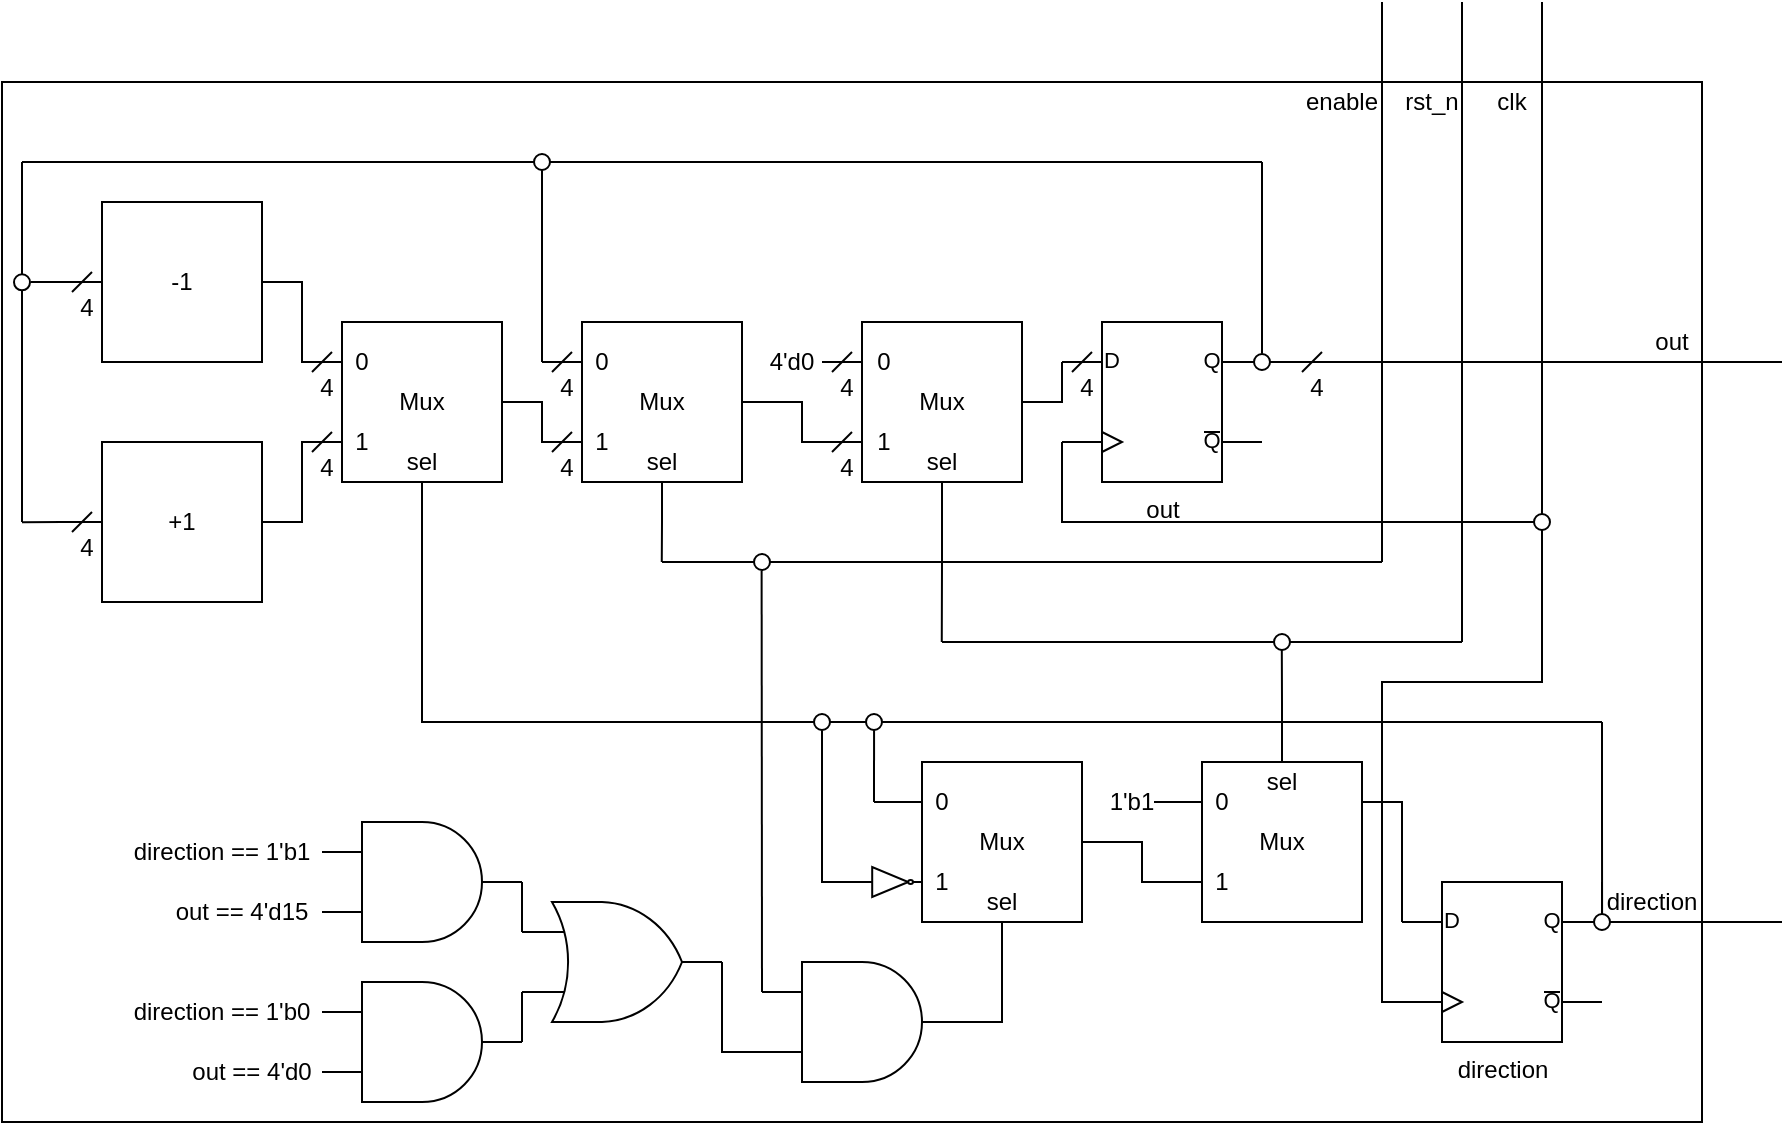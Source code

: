 <mxfile version="22.0.2" type="device">
  <diagram name="第 1 页" id="aaLGZMTTF41WHqf80WtS">
    <mxGraphModel dx="1418" dy="940" grid="1" gridSize="10" guides="1" tooltips="1" connect="1" arrows="1" fold="1" page="1" pageScale="1" pageWidth="827" pageHeight="1169" math="0" shadow="0">
      <root>
        <mxCell id="0" />
        <mxCell id="1" parent="0" />
        <mxCell id="sRip9KbVITXWU3FS1u7t-40" value="" style="group" parent="1" vertex="1" connectable="0">
          <mxGeometry x="30" y="80" width="890" height="560" as="geometry" />
        </mxCell>
        <mxCell id="sRip9KbVITXWU3FS1u7t-39" value="" style="rounded=0;whiteSpace=wrap;html=1;" parent="sRip9KbVITXWU3FS1u7t-40" vertex="1">
          <mxGeometry y="40" width="850" height="520" as="geometry" />
        </mxCell>
        <mxCell id="YUpAqDN8ggVT5PMTGHcM-84" style="edgeStyle=orthogonalEdgeStyle;rounded=0;orthogonalLoop=1;jettySize=auto;html=1;exitX=0;exitY=0.75;exitDx=0;exitDy=0;exitPerimeter=0;endArrow=none;endFill=0;" parent="sRip9KbVITXWU3FS1u7t-40" source="YUpAqDN8ggVT5PMTGHcM-1" edge="1">
          <mxGeometry relative="1" as="geometry">
            <mxPoint x="770" y="260" as="targetPoint" />
            <Array as="points">
              <mxPoint x="530" y="260" />
            </Array>
          </mxGeometry>
        </mxCell>
        <mxCell id="YUpAqDN8ggVT5PMTGHcM-89" style="edgeStyle=orthogonalEdgeStyle;rounded=0;orthogonalLoop=1;jettySize=auto;html=1;exitX=1;exitY=0.25;exitDx=0;exitDy=0;exitPerimeter=0;endArrow=none;endFill=0;" parent="sRip9KbVITXWU3FS1u7t-40" source="YUpAqDN8ggVT5PMTGHcM-1" edge="1">
          <mxGeometry relative="1" as="geometry">
            <mxPoint x="890" y="180" as="targetPoint" />
          </mxGeometry>
        </mxCell>
        <mxCell id="YUpAqDN8ggVT5PMTGHcM-1" value="out" style="verticalLabelPosition=bottom;shadow=0;dashed=0;align=center;html=1;verticalAlign=top;shape=mxgraph.electrical.logic_gates.d_type_flip-flop;container=0;" parent="sRip9KbVITXWU3FS1u7t-40" vertex="1">
          <mxGeometry x="530" y="160" width="100" height="80" as="geometry" />
        </mxCell>
        <mxCell id="YUpAqDN8ggVT5PMTGHcM-77" style="edgeStyle=orthogonalEdgeStyle;rounded=0;orthogonalLoop=1;jettySize=auto;html=1;exitX=0.5;exitY=1;exitDx=0;exitDy=0;endArrow=none;endFill=0;" parent="sRip9KbVITXWU3FS1u7t-40" source="YUpAqDN8ggVT5PMTGHcM-2" edge="1">
          <mxGeometry relative="1" as="geometry">
            <mxPoint x="469.889" y="320" as="targetPoint" />
          </mxGeometry>
        </mxCell>
        <mxCell id="YUpAqDN8ggVT5PMTGHcM-2" value="Mux" style="whiteSpace=wrap;html=1;aspect=fixed;container=0;" parent="sRip9KbVITXWU3FS1u7t-40" vertex="1">
          <mxGeometry x="430" y="160" width="80" height="80" as="geometry" />
        </mxCell>
        <mxCell id="YUpAqDN8ggVT5PMTGHcM-46" style="edgeStyle=orthogonalEdgeStyle;rounded=0;orthogonalLoop=1;jettySize=auto;html=1;exitX=1;exitY=0.5;exitDx=0;exitDy=0;entryX=0;entryY=0.75;entryDx=0;entryDy=0;endArrow=none;endFill=0;" parent="sRip9KbVITXWU3FS1u7t-40" source="YUpAqDN8ggVT5PMTGHcM-3" target="YUpAqDN8ggVT5PMTGHcM-2" edge="1">
          <mxGeometry relative="1" as="geometry" />
        </mxCell>
        <mxCell id="YUpAqDN8ggVT5PMTGHcM-76" style="edgeStyle=orthogonalEdgeStyle;rounded=0;orthogonalLoop=1;jettySize=auto;html=1;exitX=0.5;exitY=1;exitDx=0;exitDy=0;endArrow=none;endFill=0;" parent="sRip9KbVITXWU3FS1u7t-40" source="YUpAqDN8ggVT5PMTGHcM-3" edge="1">
          <mxGeometry relative="1" as="geometry">
            <mxPoint x="329.889" y="280" as="targetPoint" />
          </mxGeometry>
        </mxCell>
        <mxCell id="YUpAqDN8ggVT5PMTGHcM-3" value="Mux" style="whiteSpace=wrap;html=1;aspect=fixed;container=0;" parent="sRip9KbVITXWU3FS1u7t-40" vertex="1">
          <mxGeometry x="290" y="160" width="80" height="80" as="geometry" />
        </mxCell>
        <mxCell id="YUpAqDN8ggVT5PMTGHcM-34" style="edgeStyle=orthogonalEdgeStyle;rounded=0;orthogonalLoop=1;jettySize=auto;html=1;exitX=1;exitY=0.5;exitDx=0;exitDy=0;entryX=0;entryY=0.75;entryDx=0;entryDy=0;endArrow=none;endFill=0;" parent="sRip9KbVITXWU3FS1u7t-40" source="YUpAqDN8ggVT5PMTGHcM-4" target="YUpAqDN8ggVT5PMTGHcM-3" edge="1">
          <mxGeometry relative="1" as="geometry" />
        </mxCell>
        <mxCell id="YUpAqDN8ggVT5PMTGHcM-4" value="Mux" style="whiteSpace=wrap;html=1;aspect=fixed;container=0;" parent="sRip9KbVITXWU3FS1u7t-40" vertex="1">
          <mxGeometry x="170" y="160" width="80" height="80" as="geometry" />
        </mxCell>
        <mxCell id="YUpAqDN8ggVT5PMTGHcM-5" value="" style="verticalLabelPosition=bottom;shadow=0;dashed=0;align=center;html=1;verticalAlign=top;shape=mxgraph.electrical.logic_gates.logic_gate;operation=and;container=0;" parent="sRip9KbVITXWU3FS1u7t-40" vertex="1">
          <mxGeometry x="160" y="410" width="100" height="60" as="geometry" />
        </mxCell>
        <mxCell id="YUpAqDN8ggVT5PMTGHcM-6" value="" style="verticalLabelPosition=bottom;shadow=0;dashed=0;align=center;html=1;verticalAlign=top;shape=mxgraph.electrical.logic_gates.logic_gate;operation=and;container=0;" parent="sRip9KbVITXWU3FS1u7t-40" vertex="1">
          <mxGeometry x="160" y="490" width="100" height="60" as="geometry" />
        </mxCell>
        <mxCell id="YUpAqDN8ggVT5PMTGHcM-7" value="" style="verticalLabelPosition=bottom;shadow=0;dashed=0;align=center;html=1;verticalAlign=top;shape=mxgraph.electrical.logic_gates.logic_gate;operation=or;container=0;" parent="sRip9KbVITXWU3FS1u7t-40" vertex="1">
          <mxGeometry x="260" y="450" width="100" height="60" as="geometry" />
        </mxCell>
        <mxCell id="YUpAqDN8ggVT5PMTGHcM-9" value="Mux" style="whiteSpace=wrap;html=1;aspect=fixed;container=0;" parent="sRip9KbVITXWU3FS1u7t-40" vertex="1">
          <mxGeometry x="460" y="380" width="80" height="80" as="geometry" />
        </mxCell>
        <mxCell id="YUpAqDN8ggVT5PMTGHcM-79" style="edgeStyle=orthogonalEdgeStyle;rounded=0;orthogonalLoop=1;jettySize=auto;html=1;exitX=0.5;exitY=0;exitDx=0;exitDy=0;endArrow=none;endFill=0;" parent="sRip9KbVITXWU3FS1u7t-40" source="YUpAqDN8ggVT5PMTGHcM-10" edge="1">
          <mxGeometry relative="1" as="geometry">
            <mxPoint x="639.889" y="320" as="targetPoint" />
          </mxGeometry>
        </mxCell>
        <mxCell id="YUpAqDN8ggVT5PMTGHcM-10" value="Mux" style="whiteSpace=wrap;html=1;aspect=fixed;container=0;" parent="sRip9KbVITXWU3FS1u7t-40" vertex="1">
          <mxGeometry x="600" y="380" width="80" height="80" as="geometry" />
        </mxCell>
        <mxCell id="YUpAqDN8ggVT5PMTGHcM-24" style="edgeStyle=orthogonalEdgeStyle;rounded=0;orthogonalLoop=1;jettySize=auto;html=1;exitX=0.504;exitY=0.082;exitDx=0;exitDy=0;exitPerimeter=0;endArrow=none;endFill=0;" parent="sRip9KbVITXWU3FS1u7t-40" source="YUpAqDN8ggVT5PMTGHcM-107" edge="1">
          <mxGeometry relative="1" as="geometry">
            <mxPoint x="800" y="360" as="targetPoint" />
            <Array as="points" />
          </mxGeometry>
        </mxCell>
        <mxCell id="YUpAqDN8ggVT5PMTGHcM-83" style="edgeStyle=orthogonalEdgeStyle;rounded=0;orthogonalLoop=1;jettySize=auto;html=1;exitX=0;exitY=0.75;exitDx=0;exitDy=0;exitPerimeter=0;endArrow=none;endFill=0;" parent="sRip9KbVITXWU3FS1u7t-40" source="YUpAqDN8ggVT5PMTGHcM-11" edge="1">
          <mxGeometry relative="1" as="geometry">
            <mxPoint x="770" y="260" as="targetPoint" />
            <Array as="points">
              <mxPoint x="690" y="500" />
              <mxPoint x="690" y="340" />
              <mxPoint x="770" y="340" />
            </Array>
          </mxGeometry>
        </mxCell>
        <mxCell id="YUpAqDN8ggVT5PMTGHcM-90" style="edgeStyle=orthogonalEdgeStyle;rounded=0;orthogonalLoop=1;jettySize=auto;html=1;exitX=1;exitY=0.25;exitDx=0;exitDy=0;exitPerimeter=0;endArrow=none;endFill=0;" parent="sRip9KbVITXWU3FS1u7t-40" source="YUpAqDN8ggVT5PMTGHcM-11" edge="1">
          <mxGeometry relative="1" as="geometry">
            <mxPoint x="890" y="460" as="targetPoint" />
          </mxGeometry>
        </mxCell>
        <mxCell id="YUpAqDN8ggVT5PMTGHcM-11" value="direction" style="verticalLabelPosition=bottom;shadow=0;dashed=0;align=center;html=1;verticalAlign=top;shape=mxgraph.electrical.logic_gates.d_type_flip-flop;container=0;" parent="sRip9KbVITXWU3FS1u7t-40" vertex="1">
          <mxGeometry x="700" y="440" width="100" height="80" as="geometry" />
        </mxCell>
        <mxCell id="YUpAqDN8ggVT5PMTGHcM-12" style="edgeStyle=orthogonalEdgeStyle;rounded=0;orthogonalLoop=1;jettySize=auto;html=1;exitX=1;exitY=0.5;exitDx=0;exitDy=0;exitPerimeter=0;entryX=0;entryY=0.25;entryDx=0;entryDy=0;entryPerimeter=0;endArrow=none;endFill=0;" parent="sRip9KbVITXWU3FS1u7t-40" source="YUpAqDN8ggVT5PMTGHcM-5" target="YUpAqDN8ggVT5PMTGHcM-7" edge="1">
          <mxGeometry relative="1" as="geometry" />
        </mxCell>
        <mxCell id="YUpAqDN8ggVT5PMTGHcM-17" style="edgeStyle=orthogonalEdgeStyle;rounded=0;orthogonalLoop=1;jettySize=auto;html=1;exitX=1;exitY=0.5;exitDx=0;exitDy=0;entryX=0;entryY=0.75;entryDx=0;entryDy=0;endArrow=none;endFill=0;" parent="sRip9KbVITXWU3FS1u7t-40" source="YUpAqDN8ggVT5PMTGHcM-9" target="YUpAqDN8ggVT5PMTGHcM-10" edge="1">
          <mxGeometry relative="1" as="geometry" />
        </mxCell>
        <mxCell id="YUpAqDN8ggVT5PMTGHcM-14" style="edgeStyle=orthogonalEdgeStyle;rounded=0;orthogonalLoop=1;jettySize=auto;html=1;exitX=1;exitY=0.5;exitDx=0;exitDy=0;exitPerimeter=0;entryX=0;entryY=0.75;entryDx=0;entryDy=0;entryPerimeter=0;endArrow=none;endFill=0;" parent="sRip9KbVITXWU3FS1u7t-40" source="YUpAqDN8ggVT5PMTGHcM-6" target="YUpAqDN8ggVT5PMTGHcM-7" edge="1">
          <mxGeometry relative="1" as="geometry" />
        </mxCell>
        <mxCell id="YUpAqDN8ggVT5PMTGHcM-18" value="0" style="text;html=1;strokeColor=none;fillColor=none;align=center;verticalAlign=middle;whiteSpace=wrap;rounded=0;container=0;" parent="sRip9KbVITXWU3FS1u7t-40" vertex="1">
          <mxGeometry x="460" y="390" width="20" height="20" as="geometry" />
        </mxCell>
        <mxCell id="YUpAqDN8ggVT5PMTGHcM-19" value="1" style="text;html=1;strokeColor=none;fillColor=none;align=center;verticalAlign=middle;whiteSpace=wrap;rounded=0;container=0;" parent="sRip9KbVITXWU3FS1u7t-40" vertex="1">
          <mxGeometry x="460" y="430" width="20" height="20" as="geometry" />
        </mxCell>
        <mxCell id="YUpAqDN8ggVT5PMTGHcM-20" value="0" style="text;html=1;strokeColor=none;fillColor=none;align=center;verticalAlign=middle;whiteSpace=wrap;rounded=0;container=0;" parent="sRip9KbVITXWU3FS1u7t-40" vertex="1">
          <mxGeometry x="600" y="390" width="20" height="20" as="geometry" />
        </mxCell>
        <mxCell id="YUpAqDN8ggVT5PMTGHcM-21" value="1" style="text;html=1;strokeColor=none;fillColor=none;align=center;verticalAlign=middle;whiteSpace=wrap;rounded=0;container=0;" parent="sRip9KbVITXWU3FS1u7t-40" vertex="1">
          <mxGeometry x="600" y="430" width="20" height="20" as="geometry" />
        </mxCell>
        <mxCell id="YUpAqDN8ggVT5PMTGHcM-23" style="edgeStyle=orthogonalEdgeStyle;rounded=0;orthogonalLoop=1;jettySize=auto;html=1;exitX=1;exitY=0.25;exitDx=0;exitDy=0;entryX=0;entryY=0.25;entryDx=0;entryDy=0;entryPerimeter=0;endArrow=none;endFill=0;" parent="sRip9KbVITXWU3FS1u7t-40" source="YUpAqDN8ggVT5PMTGHcM-10" target="YUpAqDN8ggVT5PMTGHcM-11" edge="1">
          <mxGeometry relative="1" as="geometry" />
        </mxCell>
        <mxCell id="YUpAqDN8ggVT5PMTGHcM-25" value="" style="endArrow=none;html=1;rounded=0;" parent="sRip9KbVITXWU3FS1u7t-40" edge="1">
          <mxGeometry width="50" height="50" relative="1" as="geometry">
            <mxPoint x="360" y="360" as="sourcePoint" />
            <mxPoint x="800" y="360" as="targetPoint" />
          </mxGeometry>
        </mxCell>
        <mxCell id="YUpAqDN8ggVT5PMTGHcM-27" value="" style="endArrow=none;html=1;rounded=0;entryX=0.503;entryY=0.916;entryDx=0;entryDy=0;entryPerimeter=0;" parent="sRip9KbVITXWU3FS1u7t-40" target="YUpAqDN8ggVT5PMTGHcM-31" edge="1">
          <mxGeometry width="50" height="50" relative="1" as="geometry">
            <mxPoint x="436" y="400" as="sourcePoint" />
            <mxPoint x="436" y="360" as="targetPoint" />
          </mxGeometry>
        </mxCell>
        <mxCell id="YUpAqDN8ggVT5PMTGHcM-28" value="" style="endArrow=none;html=1;rounded=0;entryX=0;entryY=0.25;entryDx=0;entryDy=0;" parent="sRip9KbVITXWU3FS1u7t-40" target="YUpAqDN8ggVT5PMTGHcM-9" edge="1">
          <mxGeometry width="50" height="50" relative="1" as="geometry">
            <mxPoint x="436" y="400" as="sourcePoint" />
            <mxPoint x="466" y="310" as="targetPoint" />
          </mxGeometry>
        </mxCell>
        <mxCell id="YUpAqDN8ggVT5PMTGHcM-29" value="" style="endArrow=none;html=1;rounded=0;entryX=0;entryY=0.25;entryDx=0;entryDy=0;" parent="sRip9KbVITXWU3FS1u7t-40" target="YUpAqDN8ggVT5PMTGHcM-10" edge="1">
          <mxGeometry width="50" height="50" relative="1" as="geometry">
            <mxPoint x="576" y="400" as="sourcePoint" />
            <mxPoint x="576" y="300" as="targetPoint" />
          </mxGeometry>
        </mxCell>
        <mxCell id="YUpAqDN8ggVT5PMTGHcM-30" value="1&#39;b1" style="text;html=1;strokeColor=none;fillColor=none;align=center;verticalAlign=middle;whiteSpace=wrap;rounded=0;container=0;" parent="sRip9KbVITXWU3FS1u7t-40" vertex="1">
          <mxGeometry x="550" y="390" width="30" height="20" as="geometry" />
        </mxCell>
        <mxCell id="YUpAqDN8ggVT5PMTGHcM-31" value="" style="verticalLabelPosition=bottom;shadow=0;dashed=0;align=center;html=1;verticalAlign=top;shape=mxgraph.electrical.logic_gates.inverting_contact;container=0;" parent="sRip9KbVITXWU3FS1u7t-40" vertex="1">
          <mxGeometry x="431" y="355" width="10" height="10" as="geometry" />
        </mxCell>
        <mxCell id="YUpAqDN8ggVT5PMTGHcM-32" value="" style="endArrow=none;html=1;rounded=0;exitX=0.5;exitY=1;exitDx=0;exitDy=0;edgeStyle=elbowEdgeStyle;elbow=vertical;" parent="sRip9KbVITXWU3FS1u7t-40" source="YUpAqDN8ggVT5PMTGHcM-4" edge="1">
          <mxGeometry width="50" height="50" relative="1" as="geometry">
            <mxPoint x="216" y="380" as="sourcePoint" />
            <mxPoint x="360" y="360" as="targetPoint" />
            <Array as="points">
              <mxPoint x="280" y="360" />
            </Array>
          </mxGeometry>
        </mxCell>
        <mxCell id="YUpAqDN8ggVT5PMTGHcM-35" value="0" style="text;html=1;strokeColor=none;fillColor=none;align=center;verticalAlign=middle;whiteSpace=wrap;rounded=0;container=0;" parent="sRip9KbVITXWU3FS1u7t-40" vertex="1">
          <mxGeometry x="170" y="170" width="20" height="20" as="geometry" />
        </mxCell>
        <mxCell id="YUpAqDN8ggVT5PMTGHcM-36" value="1" style="text;html=1;strokeColor=none;fillColor=none;align=center;verticalAlign=middle;whiteSpace=wrap;rounded=0;container=0;" parent="sRip9KbVITXWU3FS1u7t-40" vertex="1">
          <mxGeometry x="170" y="210" width="20" height="20" as="geometry" />
        </mxCell>
        <mxCell id="YUpAqDN8ggVT5PMTGHcM-37" value="0" style="text;html=1;strokeColor=none;fillColor=none;align=center;verticalAlign=middle;whiteSpace=wrap;rounded=0;container=0;" parent="sRip9KbVITXWU3FS1u7t-40" vertex="1">
          <mxGeometry x="290" y="170" width="20" height="20" as="geometry" />
        </mxCell>
        <mxCell id="YUpAqDN8ggVT5PMTGHcM-38" value="1" style="text;html=1;strokeColor=none;fillColor=none;align=center;verticalAlign=middle;whiteSpace=wrap;rounded=0;container=0;" parent="sRip9KbVITXWU3FS1u7t-40" vertex="1">
          <mxGeometry x="290" y="210" width="20" height="20" as="geometry" />
        </mxCell>
        <mxCell id="YUpAqDN8ggVT5PMTGHcM-43" value="0" style="text;html=1;strokeColor=none;fillColor=none;align=center;verticalAlign=middle;whiteSpace=wrap;rounded=0;container=0;" parent="sRip9KbVITXWU3FS1u7t-40" vertex="1">
          <mxGeometry x="431" y="170" width="20" height="20" as="geometry" />
        </mxCell>
        <mxCell id="YUpAqDN8ggVT5PMTGHcM-44" value="1" style="text;html=1;strokeColor=none;fillColor=none;align=center;verticalAlign=middle;whiteSpace=wrap;rounded=0;container=0;" parent="sRip9KbVITXWU3FS1u7t-40" vertex="1">
          <mxGeometry x="431" y="210" width="20" height="20" as="geometry" />
        </mxCell>
        <mxCell id="YUpAqDN8ggVT5PMTGHcM-51" style="edgeStyle=orthogonalEdgeStyle;rounded=0;orthogonalLoop=1;jettySize=auto;html=1;exitX=1;exitY=0.5;exitDx=0;exitDy=0;entryX=0;entryY=0.25;entryDx=0;entryDy=0;endArrow=none;endFill=0;" parent="sRip9KbVITXWU3FS1u7t-40" source="YUpAqDN8ggVT5PMTGHcM-48" target="YUpAqDN8ggVT5PMTGHcM-4" edge="1">
          <mxGeometry relative="1" as="geometry" />
        </mxCell>
        <mxCell id="YUpAqDN8ggVT5PMTGHcM-48" value="-1" style="whiteSpace=wrap;html=1;aspect=fixed;container=0;" parent="sRip9KbVITXWU3FS1u7t-40" vertex="1">
          <mxGeometry x="50" y="100" width="80" height="80" as="geometry" />
        </mxCell>
        <mxCell id="YUpAqDN8ggVT5PMTGHcM-52" style="edgeStyle=orthogonalEdgeStyle;rounded=0;orthogonalLoop=1;jettySize=auto;html=1;exitX=1;exitY=0.5;exitDx=0;exitDy=0;entryX=0;entryY=0.75;entryDx=0;entryDy=0;endArrow=none;endFill=0;" parent="sRip9KbVITXWU3FS1u7t-40" source="YUpAqDN8ggVT5PMTGHcM-49" target="YUpAqDN8ggVT5PMTGHcM-4" edge="1">
          <mxGeometry relative="1" as="geometry" />
        </mxCell>
        <mxCell id="YUpAqDN8ggVT5PMTGHcM-53" style="edgeStyle=orthogonalEdgeStyle;rounded=0;orthogonalLoop=1;jettySize=auto;html=1;exitX=0;exitY=0.5;exitDx=0;exitDy=0;endArrow=none;endFill=0;" parent="sRip9KbVITXWU3FS1u7t-40" source="YUpAqDN8ggVT5PMTGHcM-49" edge="1">
          <mxGeometry relative="1" as="geometry">
            <mxPoint x="10" y="260.143" as="targetPoint" />
          </mxGeometry>
        </mxCell>
        <mxCell id="YUpAqDN8ggVT5PMTGHcM-49" value="+1" style="whiteSpace=wrap;html=1;aspect=fixed;container=0;" parent="sRip9KbVITXWU3FS1u7t-40" vertex="1">
          <mxGeometry x="50" y="220" width="80" height="80" as="geometry" />
        </mxCell>
        <mxCell id="YUpAqDN8ggVT5PMTGHcM-55" value="" style="endArrow=none;html=1;rounded=0;" parent="sRip9KbVITXWU3FS1u7t-40" edge="1">
          <mxGeometry width="50" height="50" relative="1" as="geometry">
            <mxPoint x="10" y="260" as="sourcePoint" />
            <mxPoint x="10" y="80" as="targetPoint" />
          </mxGeometry>
        </mxCell>
        <mxCell id="YUpAqDN8ggVT5PMTGHcM-58" style="edgeStyle=orthogonalEdgeStyle;rounded=0;orthogonalLoop=1;jettySize=auto;html=1;exitX=1;exitY=0.5;exitDx=0;exitDy=0;entryX=0;entryY=0.25;entryDx=0;entryDy=0;entryPerimeter=0;endArrow=none;endFill=0;" parent="sRip9KbVITXWU3FS1u7t-40" source="YUpAqDN8ggVT5PMTGHcM-2" target="YUpAqDN8ggVT5PMTGHcM-1" edge="1">
          <mxGeometry relative="1" as="geometry" />
        </mxCell>
        <mxCell id="YUpAqDN8ggVT5PMTGHcM-59" value="" style="endArrow=none;html=1;rounded=0;exitX=0.5;exitY=0.071;exitDx=0;exitDy=0;exitPerimeter=0;" parent="sRip9KbVITXWU3FS1u7t-40" source="YUpAqDN8ggVT5PMTGHcM-111" edge="1">
          <mxGeometry width="50" height="50" relative="1" as="geometry">
            <mxPoint x="550" y="110" as="sourcePoint" />
            <mxPoint x="630" y="80" as="targetPoint" />
          </mxGeometry>
        </mxCell>
        <mxCell id="YUpAqDN8ggVT5PMTGHcM-60" value="" style="endArrow=none;html=1;rounded=0;" parent="sRip9KbVITXWU3FS1u7t-40" edge="1">
          <mxGeometry width="50" height="50" relative="1" as="geometry">
            <mxPoint x="10" y="80" as="sourcePoint" />
            <mxPoint x="630" y="80" as="targetPoint" />
          </mxGeometry>
        </mxCell>
        <mxCell id="YUpAqDN8ggVT5PMTGHcM-61" value="4&#39;d0" style="text;html=1;strokeColor=none;fillColor=none;align=center;verticalAlign=middle;whiteSpace=wrap;rounded=0;container=0;" parent="sRip9KbVITXWU3FS1u7t-40" vertex="1">
          <mxGeometry x="380" y="170" width="30" height="20" as="geometry" />
        </mxCell>
        <mxCell id="YUpAqDN8ggVT5PMTGHcM-47" style="edgeStyle=orthogonalEdgeStyle;rounded=0;orthogonalLoop=1;jettySize=auto;html=1;exitX=0;exitY=0.25;exitDx=0;exitDy=0;endArrow=none;endFill=0;entryX=1;entryY=0.5;entryDx=0;entryDy=0;" parent="sRip9KbVITXWU3FS1u7t-40" source="YUpAqDN8ggVT5PMTGHcM-2" target="YUpAqDN8ggVT5PMTGHcM-61" edge="1">
          <mxGeometry relative="1" as="geometry">
            <mxPoint x="416" y="180" as="targetPoint" />
          </mxGeometry>
        </mxCell>
        <mxCell id="YUpAqDN8ggVT5PMTGHcM-62" value="sel" style="text;html=1;strokeColor=none;fillColor=none;align=center;verticalAlign=middle;whiteSpace=wrap;rounded=0;container=0;" parent="sRip9KbVITXWU3FS1u7t-40" vertex="1">
          <mxGeometry x="200" y="220" width="20" height="20" as="geometry" />
        </mxCell>
        <mxCell id="YUpAqDN8ggVT5PMTGHcM-63" value="sel" style="text;html=1;strokeColor=none;fillColor=none;align=center;verticalAlign=middle;whiteSpace=wrap;rounded=0;container=0;" parent="sRip9KbVITXWU3FS1u7t-40" vertex="1">
          <mxGeometry x="320" y="220" width="20" height="20" as="geometry" />
        </mxCell>
        <mxCell id="YUpAqDN8ggVT5PMTGHcM-66" value="sel" style="text;html=1;strokeColor=none;fillColor=none;align=center;verticalAlign=middle;whiteSpace=wrap;rounded=0;container=0;" parent="sRip9KbVITXWU3FS1u7t-40" vertex="1">
          <mxGeometry x="460" y="220" width="20" height="20" as="geometry" />
        </mxCell>
        <mxCell id="YUpAqDN8ggVT5PMTGHcM-68" value="sel" style="text;html=1;strokeColor=none;fillColor=none;align=center;verticalAlign=middle;whiteSpace=wrap;rounded=0;container=0;" parent="sRip9KbVITXWU3FS1u7t-40" vertex="1">
          <mxGeometry x="490" y="440" width="20" height="20" as="geometry" />
        </mxCell>
        <mxCell id="YUpAqDN8ggVT5PMTGHcM-69" value="sel" style="text;html=1;strokeColor=none;fillColor=none;align=center;verticalAlign=middle;whiteSpace=wrap;rounded=0;container=0;" parent="sRip9KbVITXWU3FS1u7t-40" vertex="1">
          <mxGeometry x="630" y="380" width="20" height="20" as="geometry" />
        </mxCell>
        <mxCell id="YUpAqDN8ggVT5PMTGHcM-70" value="" style="endArrow=none;html=1;rounded=0;entryX=0.5;entryY=0.914;entryDx=0;entryDy=0;entryPerimeter=0;" parent="sRip9KbVITXWU3FS1u7t-40" target="YUpAqDN8ggVT5PMTGHcM-72" edge="1">
          <mxGeometry width="50" height="50" relative="1" as="geometry">
            <mxPoint x="270" y="180" as="sourcePoint" />
            <mxPoint x="270" y="80" as="targetPoint" />
          </mxGeometry>
        </mxCell>
        <mxCell id="YUpAqDN8ggVT5PMTGHcM-71" value="" style="endArrow=none;html=1;rounded=0;entryX=0;entryY=0.25;entryDx=0;entryDy=0;" parent="sRip9KbVITXWU3FS1u7t-40" target="YUpAqDN8ggVT5PMTGHcM-3" edge="1">
          <mxGeometry width="50" height="50" relative="1" as="geometry">
            <mxPoint x="270" y="180" as="sourcePoint" />
            <mxPoint x="280" y="200" as="targetPoint" />
          </mxGeometry>
        </mxCell>
        <mxCell id="YUpAqDN8ggVT5PMTGHcM-72" value="" style="verticalLabelPosition=bottom;shadow=0;dashed=0;align=center;html=1;verticalAlign=top;shape=mxgraph.electrical.logic_gates.inverting_contact;container=0;" parent="sRip9KbVITXWU3FS1u7t-40" vertex="1">
          <mxGeometry x="265" y="75" width="10" height="10" as="geometry" />
        </mxCell>
        <mxCell id="YUpAqDN8ggVT5PMTGHcM-73" value="" style="verticalLabelPosition=bottom;shadow=0;dashed=0;align=center;html=1;verticalAlign=top;shape=mxgraph.electrical.logic_gates.inverting_contact;container=0;" parent="sRip9KbVITXWU3FS1u7t-40" vertex="1">
          <mxGeometry x="5" y="135.143" width="10" height="10" as="geometry" />
        </mxCell>
        <mxCell id="YUpAqDN8ggVT5PMTGHcM-54" style="edgeStyle=orthogonalEdgeStyle;rounded=0;orthogonalLoop=1;jettySize=auto;html=1;exitX=0;exitY=0.5;exitDx=0;exitDy=0;endArrow=none;endFill=0;entryX=0.938;entryY=0.502;entryDx=0;entryDy=0;entryPerimeter=0;" parent="sRip9KbVITXWU3FS1u7t-40" source="YUpAqDN8ggVT5PMTGHcM-48" target="YUpAqDN8ggVT5PMTGHcM-73" edge="1">
          <mxGeometry relative="1" as="geometry">
            <mxPoint x="10" y="140.143" as="targetPoint" />
          </mxGeometry>
        </mxCell>
        <mxCell id="YUpAqDN8ggVT5PMTGHcM-74" value="" style="endArrow=none;html=1;rounded=0;" parent="sRip9KbVITXWU3FS1u7t-40" edge="1">
          <mxGeometry width="50" height="50" relative="1" as="geometry">
            <mxPoint x="330" y="280" as="sourcePoint" />
            <mxPoint x="690" y="280" as="targetPoint" />
          </mxGeometry>
        </mxCell>
        <mxCell id="YUpAqDN8ggVT5PMTGHcM-75" value="" style="endArrow=none;html=1;rounded=0;exitX=0.9;exitY=0.5;exitDx=0;exitDy=0;exitPerimeter=0;" parent="sRip9KbVITXWU3FS1u7t-40" source="YUpAqDN8ggVT5PMTGHcM-82" edge="1">
          <mxGeometry width="50" height="50" relative="1" as="geometry">
            <mxPoint x="470" y="320" as="sourcePoint" />
            <mxPoint x="730" y="320" as="targetPoint" />
          </mxGeometry>
        </mxCell>
        <mxCell id="YUpAqDN8ggVT5PMTGHcM-81" value="" style="endArrow=none;html=1;rounded=0;entryX=0.1;entryY=0.5;entryDx=0;entryDy=0;entryPerimeter=0;" parent="sRip9KbVITXWU3FS1u7t-40" target="YUpAqDN8ggVT5PMTGHcM-82" edge="1">
          <mxGeometry width="50" height="50" relative="1" as="geometry">
            <mxPoint x="470" y="320" as="sourcePoint" />
            <mxPoint x="730" y="320" as="targetPoint" />
          </mxGeometry>
        </mxCell>
        <mxCell id="YUpAqDN8ggVT5PMTGHcM-82" value="" style="verticalLabelPosition=bottom;shadow=0;dashed=0;align=center;html=1;verticalAlign=top;shape=mxgraph.electrical.logic_gates.inverting_contact;container=0;" parent="sRip9KbVITXWU3FS1u7t-40" vertex="1">
          <mxGeometry x="635" y="315" width="10" height="10" as="geometry" />
        </mxCell>
        <mxCell id="YUpAqDN8ggVT5PMTGHcM-85" value="" style="endArrow=none;html=1;rounded=0;" parent="sRip9KbVITXWU3FS1u7t-40" edge="1">
          <mxGeometry width="50" height="50" relative="1" as="geometry">
            <mxPoint x="690" y="280" as="sourcePoint" />
            <mxPoint x="690" as="targetPoint" />
          </mxGeometry>
        </mxCell>
        <mxCell id="YUpAqDN8ggVT5PMTGHcM-86" value="" style="endArrow=none;html=1;rounded=0;" parent="sRip9KbVITXWU3FS1u7t-40" edge="1">
          <mxGeometry width="50" height="50" relative="1" as="geometry">
            <mxPoint x="730" y="320" as="sourcePoint" />
            <mxPoint x="730" as="targetPoint" />
          </mxGeometry>
        </mxCell>
        <mxCell id="YUpAqDN8ggVT5PMTGHcM-87" value="" style="endArrow=none;html=1;rounded=0;exitX=0.499;exitY=0.108;exitDx=0;exitDy=0;exitPerimeter=0;" parent="sRip9KbVITXWU3FS1u7t-40" source="YUpAqDN8ggVT5PMTGHcM-88" edge="1">
          <mxGeometry width="50" height="50" relative="1" as="geometry">
            <mxPoint x="770" y="250" as="sourcePoint" />
            <mxPoint x="770" as="targetPoint" />
          </mxGeometry>
        </mxCell>
        <mxCell id="YUpAqDN8ggVT5PMTGHcM-88" value="" style="verticalLabelPosition=bottom;shadow=0;dashed=0;align=center;html=1;verticalAlign=top;shape=mxgraph.electrical.logic_gates.inverting_contact;container=0;" parent="sRip9KbVITXWU3FS1u7t-40" vertex="1">
          <mxGeometry x="765" y="255" width="10" height="10" as="geometry" />
        </mxCell>
        <mxCell id="YUpAqDN8ggVT5PMTGHcM-93" value="direction == 1&#39;b1" style="text;html=1;strokeColor=none;fillColor=none;align=center;verticalAlign=middle;whiteSpace=wrap;rounded=0;container=0;" parent="sRip9KbVITXWU3FS1u7t-40" vertex="1">
          <mxGeometry x="60" y="410" width="100" height="30" as="geometry" />
        </mxCell>
        <mxCell id="YUpAqDN8ggVT5PMTGHcM-94" value="out == 4&#39;d15" style="text;html=1;strokeColor=none;fillColor=none;align=center;verticalAlign=middle;whiteSpace=wrap;rounded=0;container=0;" parent="sRip9KbVITXWU3FS1u7t-40" vertex="1">
          <mxGeometry x="80" y="440" width="80" height="30" as="geometry" />
        </mxCell>
        <mxCell id="YUpAqDN8ggVT5PMTGHcM-97" value="direction == 1&#39;b0" style="text;html=1;strokeColor=none;fillColor=none;align=center;verticalAlign=middle;whiteSpace=wrap;rounded=0;container=0;" parent="sRip9KbVITXWU3FS1u7t-40" vertex="1">
          <mxGeometry x="60" y="490" width="100" height="30" as="geometry" />
        </mxCell>
        <mxCell id="YUpAqDN8ggVT5PMTGHcM-98" value="out == 4&#39;d0" style="text;html=1;strokeColor=none;fillColor=none;align=center;verticalAlign=middle;whiteSpace=wrap;rounded=0;container=0;" parent="sRip9KbVITXWU3FS1u7t-40" vertex="1">
          <mxGeometry x="90" y="520" width="70" height="30" as="geometry" />
        </mxCell>
        <mxCell id="YUpAqDN8ggVT5PMTGHcM-106" value="" style="edgeStyle=orthogonalEdgeStyle;rounded=0;orthogonalLoop=1;jettySize=auto;html=1;exitX=1;exitY=0.25;exitDx=0;exitDy=0;exitPerimeter=0;endArrow=none;endFill=0;" parent="sRip9KbVITXWU3FS1u7t-40" source="YUpAqDN8ggVT5PMTGHcM-11" target="YUpAqDN8ggVT5PMTGHcM-107" edge="1">
          <mxGeometry relative="1" as="geometry">
            <mxPoint x="800" y="360" as="targetPoint" />
            <mxPoint x="800" y="460" as="sourcePoint" />
            <Array as="points">
              <mxPoint x="800" y="440" />
              <mxPoint x="800" y="440" />
            </Array>
          </mxGeometry>
        </mxCell>
        <mxCell id="YUpAqDN8ggVT5PMTGHcM-107" value="" style="verticalLabelPosition=bottom;shadow=0;dashed=0;align=center;html=1;verticalAlign=top;shape=mxgraph.electrical.logic_gates.inverting_contact;container=0;" parent="sRip9KbVITXWU3FS1u7t-40" vertex="1">
          <mxGeometry x="795" y="455" width="10" height="10" as="geometry" />
        </mxCell>
        <mxCell id="YUpAqDN8ggVT5PMTGHcM-108" value="direction" style="text;html=1;strokeColor=none;fillColor=none;align=center;verticalAlign=middle;whiteSpace=wrap;rounded=0;container=0;" parent="sRip9KbVITXWU3FS1u7t-40" vertex="1">
          <mxGeometry x="800" y="440" width="50" height="20" as="geometry" />
        </mxCell>
        <mxCell id="YUpAqDN8ggVT5PMTGHcM-109" value="out" style="text;html=1;strokeColor=none;fillColor=none;align=center;verticalAlign=middle;whiteSpace=wrap;rounded=0;container=0;" parent="sRip9KbVITXWU3FS1u7t-40" vertex="1">
          <mxGeometry x="820" y="160" width="30" height="20" as="geometry" />
        </mxCell>
        <mxCell id="YUpAqDN8ggVT5PMTGHcM-110" value="" style="endArrow=none;html=1;rounded=0;exitX=1;exitY=0.25;exitDx=0;exitDy=0;exitPerimeter=0;" parent="sRip9KbVITXWU3FS1u7t-40" source="YUpAqDN8ggVT5PMTGHcM-1" target="YUpAqDN8ggVT5PMTGHcM-111" edge="1">
          <mxGeometry width="50" height="50" relative="1" as="geometry">
            <mxPoint x="630" y="180" as="sourcePoint" />
            <mxPoint x="630" y="80" as="targetPoint" />
          </mxGeometry>
        </mxCell>
        <mxCell id="YUpAqDN8ggVT5PMTGHcM-111" value="" style="verticalLabelPosition=bottom;shadow=0;dashed=0;align=center;html=1;verticalAlign=top;shape=mxgraph.electrical.logic_gates.inverting_contact;container=0;" parent="sRip9KbVITXWU3FS1u7t-40" vertex="1">
          <mxGeometry x="625" y="175" width="10" height="10" as="geometry" />
        </mxCell>
        <mxCell id="YUpAqDN8ggVT5PMTGHcM-112" value="enable" style="text;html=1;strokeColor=none;fillColor=none;align=center;verticalAlign=middle;whiteSpace=wrap;rounded=0;container=0;" parent="sRip9KbVITXWU3FS1u7t-40" vertex="1">
          <mxGeometry x="650" y="40" width="40" height="20" as="geometry" />
        </mxCell>
        <mxCell id="YUpAqDN8ggVT5PMTGHcM-113" value="rst_n" style="text;html=1;strokeColor=none;fillColor=none;align=center;verticalAlign=middle;whiteSpace=wrap;rounded=0;container=0;" parent="sRip9KbVITXWU3FS1u7t-40" vertex="1">
          <mxGeometry x="700" y="40" width="30" height="20" as="geometry" />
        </mxCell>
        <mxCell id="YUpAqDN8ggVT5PMTGHcM-114" value="clk" style="text;html=1;strokeColor=none;fillColor=none;align=center;verticalAlign=middle;whiteSpace=wrap;rounded=0;container=0;" parent="sRip9KbVITXWU3FS1u7t-40" vertex="1">
          <mxGeometry x="740" y="40" width="30" height="20" as="geometry" />
        </mxCell>
        <mxCell id="sRip9KbVITXWU3FS1u7t-2" value="" style="endArrow=none;html=1;rounded=0;" parent="sRip9KbVITXWU3FS1u7t-40" edge="1">
          <mxGeometry width="50" height="50" relative="1" as="geometry">
            <mxPoint x="650" y="185" as="sourcePoint" />
            <mxPoint x="660" y="175" as="targetPoint" />
          </mxGeometry>
        </mxCell>
        <mxCell id="sRip9KbVITXWU3FS1u7t-3" value="4" style="text;html=1;strokeColor=none;fillColor=none;align=center;verticalAlign=middle;whiteSpace=wrap;rounded=0;container=0;" parent="sRip9KbVITXWU3FS1u7t-40" vertex="1">
          <mxGeometry x="650" y="185" width="15" height="15" as="geometry" />
        </mxCell>
        <mxCell id="sRip9KbVITXWU3FS1u7t-7" value="" style="endArrow=none;html=1;rounded=0;" parent="sRip9KbVITXWU3FS1u7t-40" edge="1">
          <mxGeometry width="50" height="50" relative="1" as="geometry">
            <mxPoint x="535" y="185" as="sourcePoint" />
            <mxPoint x="545" y="175" as="targetPoint" />
          </mxGeometry>
        </mxCell>
        <mxCell id="sRip9KbVITXWU3FS1u7t-8" value="4" style="text;html=1;strokeColor=none;fillColor=none;align=center;verticalAlign=middle;whiteSpace=wrap;rounded=0;container=0;" parent="sRip9KbVITXWU3FS1u7t-40" vertex="1">
          <mxGeometry x="535" y="185" width="15" height="15" as="geometry" />
        </mxCell>
        <mxCell id="sRip9KbVITXWU3FS1u7t-9" value="" style="endArrow=none;html=1;rounded=0;" parent="sRip9KbVITXWU3FS1u7t-40" edge="1">
          <mxGeometry width="50" height="50" relative="1" as="geometry">
            <mxPoint x="415" y="185" as="sourcePoint" />
            <mxPoint x="425" y="175" as="targetPoint" />
          </mxGeometry>
        </mxCell>
        <mxCell id="sRip9KbVITXWU3FS1u7t-10" value="4" style="text;html=1;strokeColor=none;fillColor=none;align=center;verticalAlign=middle;whiteSpace=wrap;rounded=0;container=0;" parent="sRip9KbVITXWU3FS1u7t-40" vertex="1">
          <mxGeometry x="415" y="185" width="15" height="15" as="geometry" />
        </mxCell>
        <mxCell id="sRip9KbVITXWU3FS1u7t-12" value="" style="endArrow=none;html=1;rounded=0;" parent="sRip9KbVITXWU3FS1u7t-40" edge="1">
          <mxGeometry width="50" height="50" relative="1" as="geometry">
            <mxPoint x="275" y="185" as="sourcePoint" />
            <mxPoint x="285" y="175" as="targetPoint" />
          </mxGeometry>
        </mxCell>
        <mxCell id="sRip9KbVITXWU3FS1u7t-13" value="4" style="text;html=1;strokeColor=none;fillColor=none;align=center;verticalAlign=middle;whiteSpace=wrap;rounded=0;container=0;" parent="sRip9KbVITXWU3FS1u7t-40" vertex="1">
          <mxGeometry x="275" y="185" width="15" height="15" as="geometry" />
        </mxCell>
        <mxCell id="sRip9KbVITXWU3FS1u7t-14" value="" style="endArrow=none;html=1;rounded=0;" parent="sRip9KbVITXWU3FS1u7t-40" edge="1">
          <mxGeometry width="50" height="50" relative="1" as="geometry">
            <mxPoint x="275" y="225" as="sourcePoint" />
            <mxPoint x="285" y="215" as="targetPoint" />
          </mxGeometry>
        </mxCell>
        <mxCell id="sRip9KbVITXWU3FS1u7t-15" value="4" style="text;html=1;strokeColor=none;fillColor=none;align=center;verticalAlign=middle;whiteSpace=wrap;rounded=0;container=0;" parent="sRip9KbVITXWU3FS1u7t-40" vertex="1">
          <mxGeometry x="275" y="225" width="15" height="15" as="geometry" />
        </mxCell>
        <mxCell id="sRip9KbVITXWU3FS1u7t-16" value="" style="endArrow=none;html=1;rounded=0;" parent="sRip9KbVITXWU3FS1u7t-40" edge="1">
          <mxGeometry width="50" height="50" relative="1" as="geometry">
            <mxPoint x="415" y="225" as="sourcePoint" />
            <mxPoint x="425" y="215" as="targetPoint" />
          </mxGeometry>
        </mxCell>
        <mxCell id="sRip9KbVITXWU3FS1u7t-17" value="4" style="text;html=1;strokeColor=none;fillColor=none;align=center;verticalAlign=middle;whiteSpace=wrap;rounded=0;container=0;" parent="sRip9KbVITXWU3FS1u7t-40" vertex="1">
          <mxGeometry x="415" y="225" width="15" height="15" as="geometry" />
        </mxCell>
        <mxCell id="sRip9KbVITXWU3FS1u7t-18" value="" style="endArrow=none;html=1;rounded=0;" parent="sRip9KbVITXWU3FS1u7t-40" edge="1">
          <mxGeometry width="50" height="50" relative="1" as="geometry">
            <mxPoint x="155" y="225" as="sourcePoint" />
            <mxPoint x="165" y="215" as="targetPoint" />
          </mxGeometry>
        </mxCell>
        <mxCell id="sRip9KbVITXWU3FS1u7t-19" value="4" style="text;html=1;strokeColor=none;fillColor=none;align=center;verticalAlign=middle;whiteSpace=wrap;rounded=0;container=0;" parent="sRip9KbVITXWU3FS1u7t-40" vertex="1">
          <mxGeometry x="155" y="225" width="15" height="15" as="geometry" />
        </mxCell>
        <mxCell id="sRip9KbVITXWU3FS1u7t-20" value="" style="endArrow=none;html=1;rounded=0;" parent="sRip9KbVITXWU3FS1u7t-40" edge="1">
          <mxGeometry width="50" height="50" relative="1" as="geometry">
            <mxPoint x="155" y="185" as="sourcePoint" />
            <mxPoint x="165" y="175" as="targetPoint" />
          </mxGeometry>
        </mxCell>
        <mxCell id="sRip9KbVITXWU3FS1u7t-21" value="4" style="text;html=1;strokeColor=none;fillColor=none;align=center;verticalAlign=middle;whiteSpace=wrap;rounded=0;container=0;" parent="sRip9KbVITXWU3FS1u7t-40" vertex="1">
          <mxGeometry x="155" y="185" width="15" height="15" as="geometry" />
        </mxCell>
        <mxCell id="sRip9KbVITXWU3FS1u7t-26" value="" style="endArrow=none;html=1;rounded=0;" parent="sRip9KbVITXWU3FS1u7t-40" edge="1">
          <mxGeometry width="50" height="50" relative="1" as="geometry">
            <mxPoint x="35" y="145" as="sourcePoint" />
            <mxPoint x="45" y="135" as="targetPoint" />
          </mxGeometry>
        </mxCell>
        <mxCell id="sRip9KbVITXWU3FS1u7t-27" value="4" style="text;html=1;strokeColor=none;fillColor=none;align=center;verticalAlign=middle;whiteSpace=wrap;rounded=0;container=0;" parent="sRip9KbVITXWU3FS1u7t-40" vertex="1">
          <mxGeometry x="35" y="145" width="15" height="15" as="geometry" />
        </mxCell>
        <mxCell id="sRip9KbVITXWU3FS1u7t-28" value="" style="endArrow=none;html=1;rounded=0;" parent="sRip9KbVITXWU3FS1u7t-40" edge="1">
          <mxGeometry width="50" height="50" relative="1" as="geometry">
            <mxPoint x="35" y="265" as="sourcePoint" />
            <mxPoint x="45" y="255" as="targetPoint" />
          </mxGeometry>
        </mxCell>
        <mxCell id="sRip9KbVITXWU3FS1u7t-29" value="4" style="text;html=1;strokeColor=none;fillColor=none;align=center;verticalAlign=middle;whiteSpace=wrap;rounded=0;container=0;" parent="sRip9KbVITXWU3FS1u7t-40" vertex="1">
          <mxGeometry x="35" y="265" width="15" height="15" as="geometry" />
        </mxCell>
        <mxCell id="sRip9KbVITXWU3FS1u7t-33" style="edgeStyle=orthogonalEdgeStyle;rounded=0;orthogonalLoop=1;jettySize=auto;html=1;exitX=1;exitY=0.5;exitDx=0;exitDy=0;exitPerimeter=0;entryX=0.5;entryY=1;entryDx=0;entryDy=0;endArrow=none;endFill=0;" parent="sRip9KbVITXWU3FS1u7t-40" source="sRip9KbVITXWU3FS1u7t-30" target="YUpAqDN8ggVT5PMTGHcM-9" edge="1">
          <mxGeometry relative="1" as="geometry" />
        </mxCell>
        <mxCell id="sRip9KbVITXWU3FS1u7t-30" value="" style="verticalLabelPosition=bottom;shadow=0;dashed=0;align=center;html=1;verticalAlign=top;shape=mxgraph.electrical.logic_gates.logic_gate;operation=and;" parent="sRip9KbVITXWU3FS1u7t-40" vertex="1">
          <mxGeometry x="380" y="480" width="100" height="60" as="geometry" />
        </mxCell>
        <mxCell id="sRip9KbVITXWU3FS1u7t-31" value="" style="endArrow=none;html=1;rounded=0;entryX=1;entryY=0.5;entryDx=0;entryDy=0;entryPerimeter=0;exitX=0;exitY=0.75;exitDx=0;exitDy=0;exitPerimeter=0;edgeStyle=elbowEdgeStyle;" parent="sRip9KbVITXWU3FS1u7t-40" source="sRip9KbVITXWU3FS1u7t-30" target="YUpAqDN8ggVT5PMTGHcM-7" edge="1">
          <mxGeometry width="50" height="50" relative="1" as="geometry">
            <mxPoint x="320" y="530" as="sourcePoint" />
            <mxPoint x="370" y="480" as="targetPoint" />
            <Array as="points">
              <mxPoint x="360" y="500" />
            </Array>
          </mxGeometry>
        </mxCell>
        <mxCell id="sRip9KbVITXWU3FS1u7t-34" value="" style="endArrow=none;html=1;rounded=0;exitX=0;exitY=0.25;exitDx=0;exitDy=0;exitPerimeter=0;entryX=0.481;entryY=0.939;entryDx=0;entryDy=0;entryPerimeter=0;" parent="sRip9KbVITXWU3FS1u7t-40" source="sRip9KbVITXWU3FS1u7t-30" target="sRip9KbVITXWU3FS1u7t-35" edge="1">
          <mxGeometry width="50" height="50" relative="1" as="geometry">
            <mxPoint x="360" y="350" as="sourcePoint" />
            <mxPoint x="380" y="280" as="targetPoint" />
          </mxGeometry>
        </mxCell>
        <mxCell id="sRip9KbVITXWU3FS1u7t-35" value="" style="verticalLabelPosition=bottom;shadow=0;dashed=0;align=center;html=1;verticalAlign=top;shape=mxgraph.electrical.logic_gates.inverting_contact;" parent="sRip9KbVITXWU3FS1u7t-40" vertex="1">
          <mxGeometry x="375" y="275" width="10" height="10" as="geometry" />
        </mxCell>
        <mxCell id="sRip9KbVITXWU3FS1u7t-36" value="" style="verticalLabelPosition=bottom;shadow=0;dashed=0;align=center;html=1;verticalAlign=top;shape=mxgraph.electrical.logic_gates.inverter_2" parent="sRip9KbVITXWU3FS1u7t-40" vertex="1">
          <mxGeometry x="430" y="432.5" width="30" height="15" as="geometry" />
        </mxCell>
        <mxCell id="sRip9KbVITXWU3FS1u7t-37" value="" style="endArrow=none;html=1;rounded=0;exitX=0;exitY=0.5;exitDx=0;exitDy=0;exitPerimeter=0;edgeStyle=elbowEdgeStyle;entryX=0.488;entryY=0.924;entryDx=0;entryDy=0;entryPerimeter=0;" parent="sRip9KbVITXWU3FS1u7t-40" source="sRip9KbVITXWU3FS1u7t-36" target="sRip9KbVITXWU3FS1u7t-38" edge="1">
          <mxGeometry width="50" height="50" relative="1" as="geometry">
            <mxPoint x="350" y="440" as="sourcePoint" />
            <mxPoint x="410" y="360" as="targetPoint" />
            <Array as="points">
              <mxPoint x="410" y="400" />
            </Array>
          </mxGeometry>
        </mxCell>
        <mxCell id="sRip9KbVITXWU3FS1u7t-38" value="" style="verticalLabelPosition=bottom;shadow=0;dashed=0;align=center;html=1;verticalAlign=top;shape=mxgraph.electrical.logic_gates.inverting_contact;" parent="sRip9KbVITXWU3FS1u7t-40" vertex="1">
          <mxGeometry x="405" y="355" width="10" height="10" as="geometry" />
        </mxCell>
      </root>
    </mxGraphModel>
  </diagram>
</mxfile>
